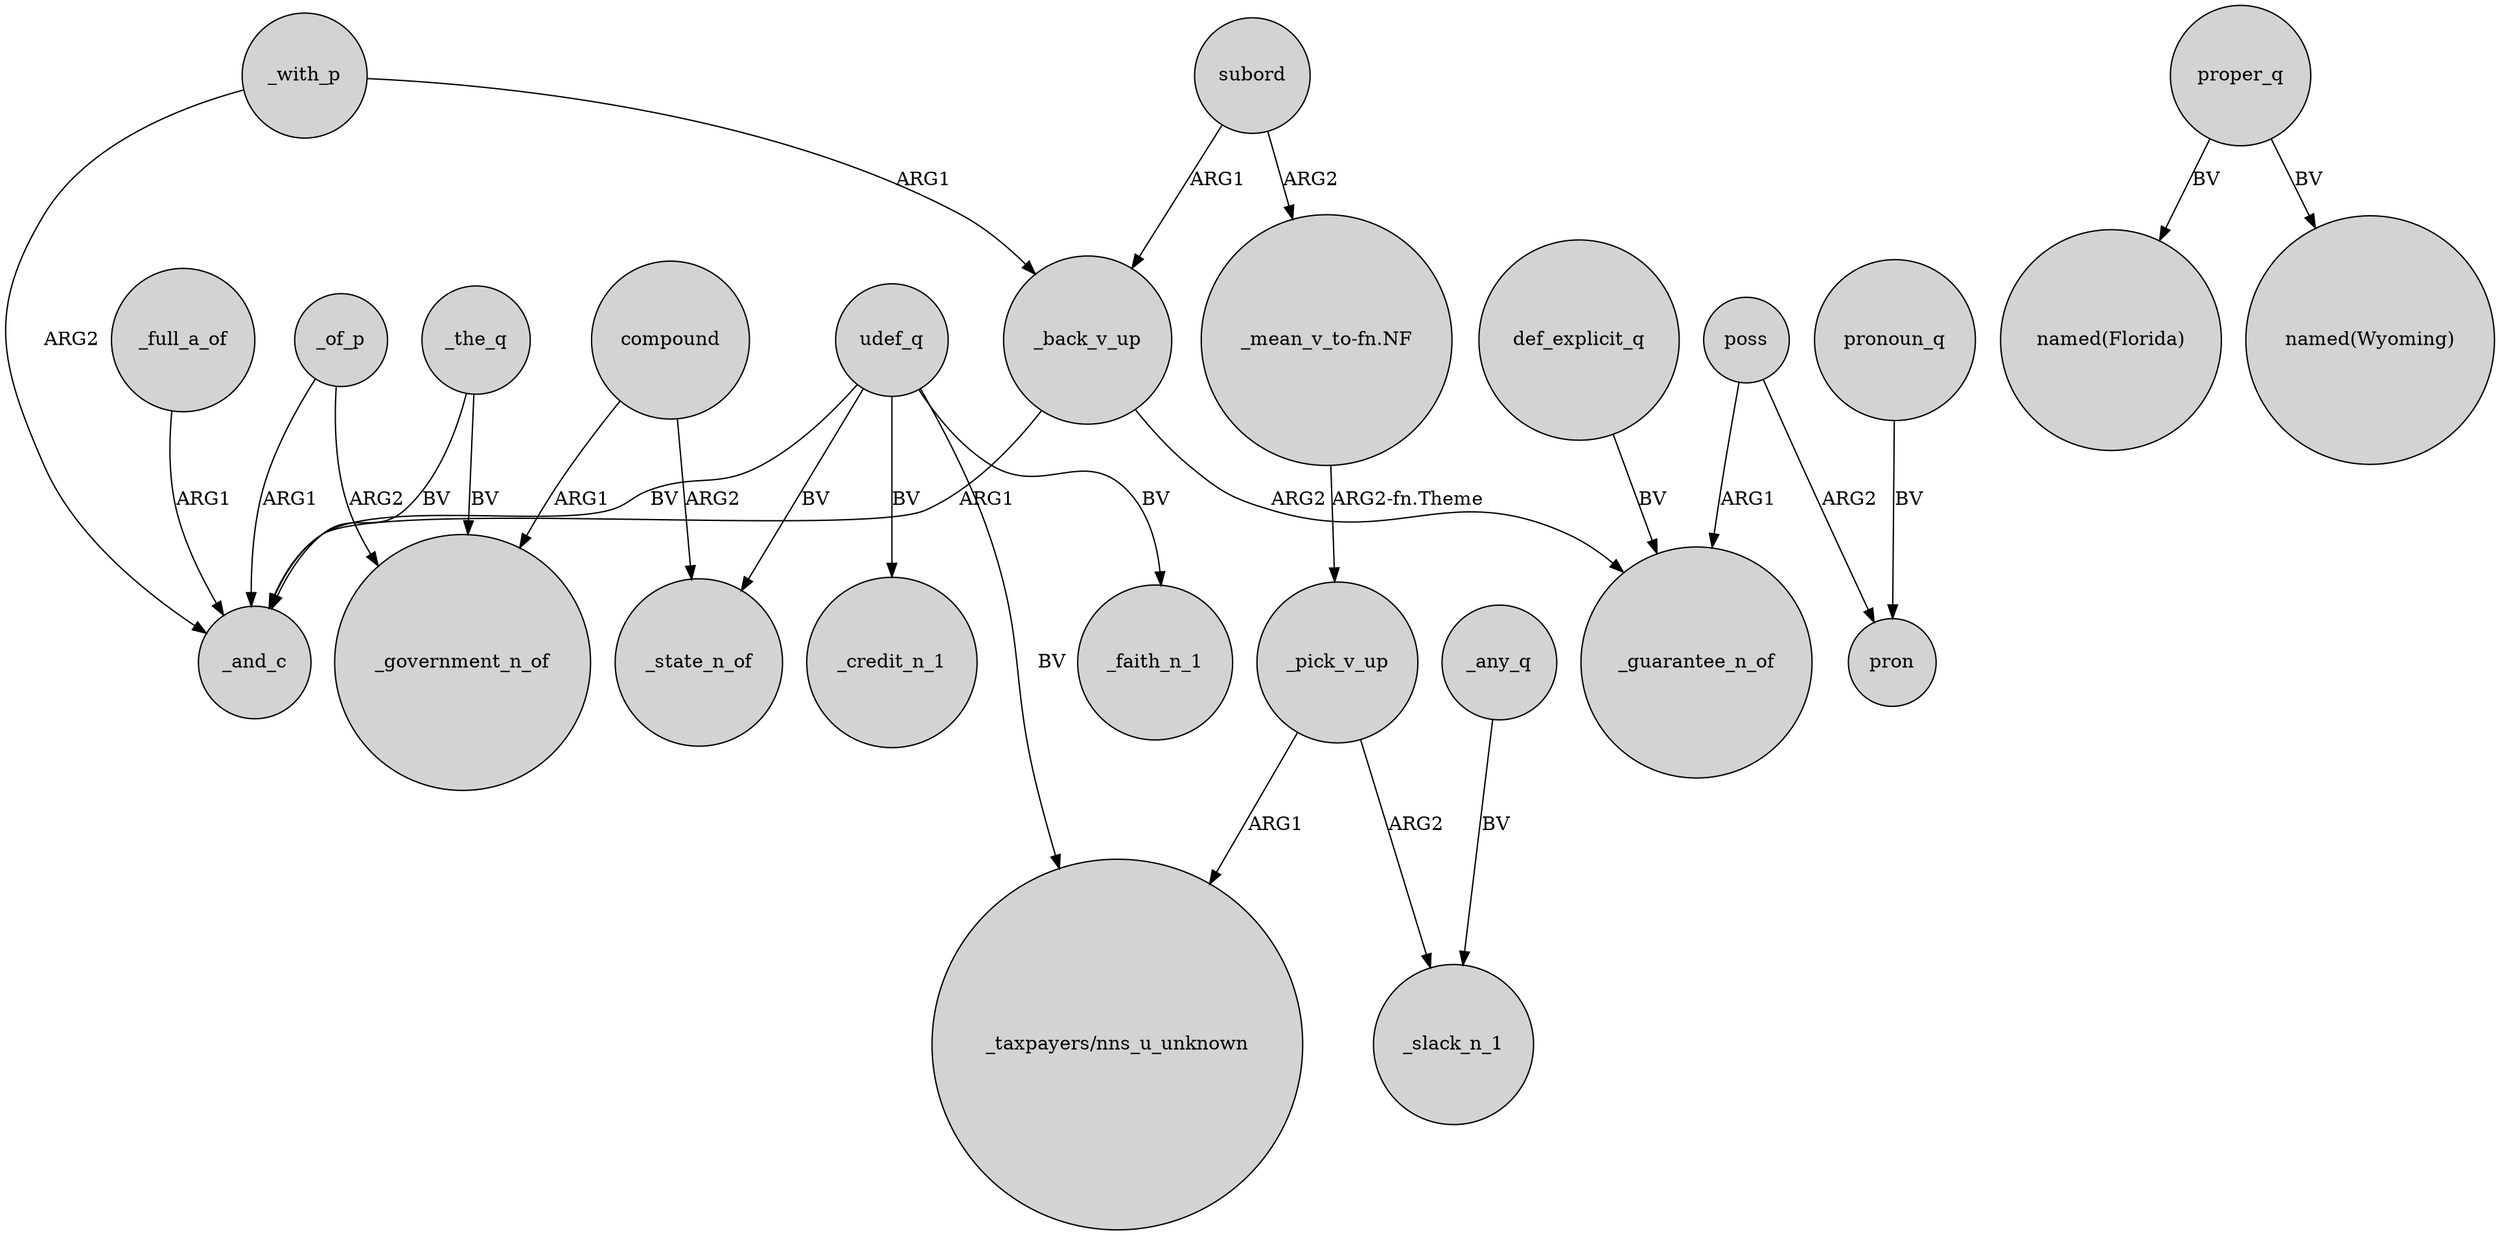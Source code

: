 digraph {
	node [shape=circle style=filled]
	_with_p -> _and_c [label=ARG2]
	_the_q -> _and_c [label=BV]
	udef_q -> _faith_n_1 [label=BV]
	_of_p -> _government_n_of [label=ARG2]
	poss -> pron [label=ARG2]
	_any_q -> _slack_n_1 [label=BV]
	udef_q -> _credit_n_1 [label=BV]
	compound -> _government_n_of [label=ARG1]
	proper_q -> "named(Florida)" [label=BV]
	udef_q -> _state_n_of [label=BV]
	compound -> _state_n_of [label=ARG2]
	_pick_v_up -> _slack_n_1 [label=ARG2]
	_full_a_of -> _and_c [label=ARG1]
	proper_q -> "named(Wyoming)" [label=BV]
	poss -> _guarantee_n_of [label=ARG1]
	pronoun_q -> pron [label=BV]
	_back_v_up -> _and_c [label=ARG1]
	def_explicit_q -> _guarantee_n_of [label=BV]
	_back_v_up -> _guarantee_n_of [label=ARG2]
	subord -> "_mean_v_to-fn.NF" [label=ARG2]
	subord -> _back_v_up [label=ARG1]
	udef_q -> "_taxpayers/nns_u_unknown" [label=BV]
	_of_p -> _and_c [label=ARG1]
	_with_p -> _back_v_up [label=ARG1]
	_the_q -> _government_n_of [label=BV]
	_pick_v_up -> "_taxpayers/nns_u_unknown" [label=ARG1]
	udef_q -> _and_c [label=BV]
	"_mean_v_to-fn.NF" -> _pick_v_up [label="ARG2-fn.Theme"]
}
